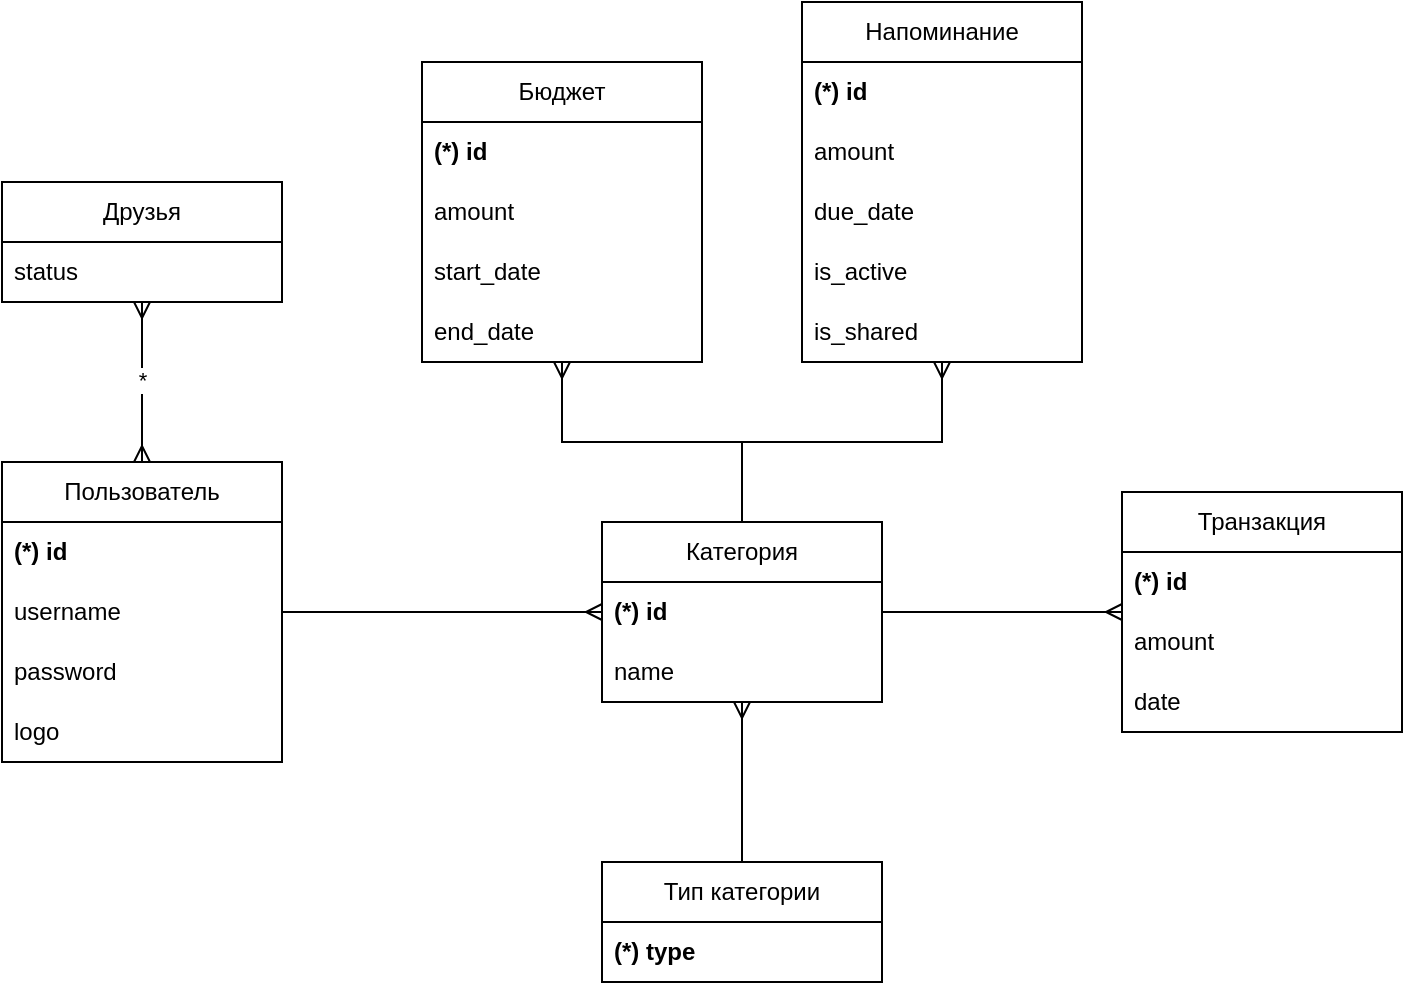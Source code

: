 <mxfile version="24.8.4">
  <diagram name="Страница — 1" id="vSHflbFhBGzEiHRg7f8b">
    <mxGraphModel dx="1395" dy="615" grid="1" gridSize="10" guides="1" tooltips="1" connect="1" arrows="1" fold="1" page="1" pageScale="1" pageWidth="1600" pageHeight="900" math="0" shadow="0">
      <root>
        <mxCell id="0" />
        <mxCell id="1" parent="0" />
        <mxCell id="NmxUZ6_K2oYAJFzLnqJK-3" value="Пользователь" style="swimlane;fontStyle=0;childLayout=stackLayout;horizontal=1;startSize=30;horizontalStack=0;resizeParent=1;resizeParentMax=0;resizeLast=0;collapsible=1;marginBottom=0;whiteSpace=wrap;html=1;" vertex="1" parent="1">
          <mxGeometry x="290" y="290" width="140" height="150" as="geometry" />
        </mxCell>
        <mxCell id="NmxUZ6_K2oYAJFzLnqJK-49" value="&lt;b&gt;(*) id&lt;/b&gt;" style="text;strokeColor=none;fillColor=none;align=left;verticalAlign=middle;spacingLeft=4;spacingRight=4;overflow=hidden;points=[[0,0.5],[1,0.5]];portConstraint=eastwest;rotatable=0;whiteSpace=wrap;html=1;" vertex="1" parent="NmxUZ6_K2oYAJFzLnqJK-3">
          <mxGeometry y="30" width="140" height="30" as="geometry" />
        </mxCell>
        <mxCell id="NmxUZ6_K2oYAJFzLnqJK-4" value="username" style="text;strokeColor=none;fillColor=none;align=left;verticalAlign=middle;spacingLeft=4;spacingRight=4;overflow=hidden;points=[[0,0.5],[1,0.5]];portConstraint=eastwest;rotatable=0;whiteSpace=wrap;html=1;" vertex="1" parent="NmxUZ6_K2oYAJFzLnqJK-3">
          <mxGeometry y="60" width="140" height="30" as="geometry" />
        </mxCell>
        <mxCell id="NmxUZ6_K2oYAJFzLnqJK-5" value="password" style="text;strokeColor=none;fillColor=none;align=left;verticalAlign=middle;spacingLeft=4;spacingRight=4;overflow=hidden;points=[[0,0.5],[1,0.5]];portConstraint=eastwest;rotatable=0;whiteSpace=wrap;html=1;" vertex="1" parent="NmxUZ6_K2oYAJFzLnqJK-3">
          <mxGeometry y="90" width="140" height="30" as="geometry" />
        </mxCell>
        <mxCell id="NmxUZ6_K2oYAJFzLnqJK-6" value="logo" style="text;strokeColor=none;fillColor=none;align=left;verticalAlign=middle;spacingLeft=4;spacingRight=4;overflow=hidden;points=[[0,0.5],[1,0.5]];portConstraint=eastwest;rotatable=0;whiteSpace=wrap;html=1;" vertex="1" parent="NmxUZ6_K2oYAJFzLnqJK-3">
          <mxGeometry y="120" width="140" height="30" as="geometry" />
        </mxCell>
        <mxCell id="NmxUZ6_K2oYAJFzLnqJK-7" value="Категория" style="swimlane;fontStyle=0;childLayout=stackLayout;horizontal=1;startSize=30;horizontalStack=0;resizeParent=1;resizeParentMax=0;resizeLast=0;collapsible=1;marginBottom=0;whiteSpace=wrap;html=1;" vertex="1" parent="1">
          <mxGeometry x="590" y="320" width="140" height="90" as="geometry" />
        </mxCell>
        <mxCell id="NmxUZ6_K2oYAJFzLnqJK-8" value="&lt;b&gt;(*) id&lt;/b&gt;" style="text;strokeColor=none;fillColor=none;align=left;verticalAlign=middle;spacingLeft=4;spacingRight=4;overflow=hidden;points=[[0,0.5],[1,0.5]];portConstraint=eastwest;rotatable=0;whiteSpace=wrap;html=1;" vertex="1" parent="NmxUZ6_K2oYAJFzLnqJK-7">
          <mxGeometry y="30" width="140" height="30" as="geometry" />
        </mxCell>
        <mxCell id="NmxUZ6_K2oYAJFzLnqJK-9" value="name" style="text;strokeColor=none;fillColor=none;align=left;verticalAlign=middle;spacingLeft=4;spacingRight=4;overflow=hidden;points=[[0,0.5],[1,0.5]];portConstraint=eastwest;rotatable=0;whiteSpace=wrap;html=1;" vertex="1" parent="NmxUZ6_K2oYAJFzLnqJK-7">
          <mxGeometry y="60" width="140" height="30" as="geometry" />
        </mxCell>
        <mxCell id="NmxUZ6_K2oYAJFzLnqJK-11" value="Транзакция" style="swimlane;fontStyle=0;childLayout=stackLayout;horizontal=1;startSize=30;horizontalStack=0;resizeParent=1;resizeParentMax=0;resizeLast=0;collapsible=1;marginBottom=0;whiteSpace=wrap;html=1;" vertex="1" parent="1">
          <mxGeometry x="850" y="305" width="140" height="120" as="geometry" />
        </mxCell>
        <mxCell id="NmxUZ6_K2oYAJFzLnqJK-12" value="&lt;b&gt;(*) id&lt;/b&gt;" style="text;strokeColor=none;fillColor=none;align=left;verticalAlign=middle;spacingLeft=4;spacingRight=4;overflow=hidden;points=[[0,0.5],[1,0.5]];portConstraint=eastwest;rotatable=0;whiteSpace=wrap;html=1;" vertex="1" parent="NmxUZ6_K2oYAJFzLnqJK-11">
          <mxGeometry y="30" width="140" height="30" as="geometry" />
        </mxCell>
        <mxCell id="NmxUZ6_K2oYAJFzLnqJK-13" value="amount" style="text;strokeColor=none;fillColor=none;align=left;verticalAlign=middle;spacingLeft=4;spacingRight=4;overflow=hidden;points=[[0,0.5],[1,0.5]];portConstraint=eastwest;rotatable=0;whiteSpace=wrap;html=1;" vertex="1" parent="NmxUZ6_K2oYAJFzLnqJK-11">
          <mxGeometry y="60" width="140" height="30" as="geometry" />
        </mxCell>
        <mxCell id="NmxUZ6_K2oYAJFzLnqJK-14" value="date" style="text;strokeColor=none;fillColor=none;align=left;verticalAlign=middle;spacingLeft=4;spacingRight=4;overflow=hidden;points=[[0,0.5],[1,0.5]];portConstraint=eastwest;rotatable=0;whiteSpace=wrap;html=1;" vertex="1" parent="NmxUZ6_K2oYAJFzLnqJK-11">
          <mxGeometry y="90" width="140" height="30" as="geometry" />
        </mxCell>
        <mxCell id="NmxUZ6_K2oYAJFzLnqJK-24" style="edgeStyle=orthogonalEdgeStyle;rounded=0;orthogonalLoop=1;jettySize=auto;html=1;endArrow=ERmany;endFill=0;" edge="1" parent="1" source="NmxUZ6_K2oYAJFzLnqJK-3" target="NmxUZ6_K2oYAJFzLnqJK-7">
          <mxGeometry relative="1" as="geometry">
            <mxPoint x="540" y="240" as="targetPoint" />
            <mxPoint x="630" y="240" as="sourcePoint" />
          </mxGeometry>
        </mxCell>
        <mxCell id="NmxUZ6_K2oYAJFzLnqJK-26" style="edgeStyle=orthogonalEdgeStyle;rounded=0;orthogonalLoop=1;jettySize=auto;html=1;endArrow=ERmany;endFill=0;" edge="1" parent="1" source="NmxUZ6_K2oYAJFzLnqJK-7" target="NmxUZ6_K2oYAJFzLnqJK-11">
          <mxGeometry relative="1" as="geometry">
            <mxPoint x="560" y="490" as="targetPoint" />
            <mxPoint x="650" y="490" as="sourcePoint" />
          </mxGeometry>
        </mxCell>
        <mxCell id="NmxUZ6_K2oYAJFzLnqJK-32" value="Тип категории" style="swimlane;fontStyle=0;childLayout=stackLayout;horizontal=1;startSize=30;horizontalStack=0;resizeParent=1;resizeParentMax=0;resizeLast=0;collapsible=1;marginBottom=0;whiteSpace=wrap;html=1;" vertex="1" parent="1">
          <mxGeometry x="590" y="490" width="140" height="60" as="geometry" />
        </mxCell>
        <mxCell id="NmxUZ6_K2oYAJFzLnqJK-33" value="&lt;b&gt;(*) type&lt;/b&gt;" style="text;strokeColor=none;fillColor=none;align=left;verticalAlign=middle;spacingLeft=4;spacingRight=4;overflow=hidden;points=[[0,0.5],[1,0.5]];portConstraint=eastwest;rotatable=0;whiteSpace=wrap;html=1;" vertex="1" parent="NmxUZ6_K2oYAJFzLnqJK-32">
          <mxGeometry y="30" width="140" height="30" as="geometry" />
        </mxCell>
        <mxCell id="NmxUZ6_K2oYAJFzLnqJK-36" style="edgeStyle=orthogonalEdgeStyle;rounded=0;orthogonalLoop=1;jettySize=auto;html=1;endArrow=ERmany;endFill=0;" edge="1" parent="1" source="NmxUZ6_K2oYAJFzLnqJK-32" target="NmxUZ6_K2oYAJFzLnqJK-7">
          <mxGeometry relative="1" as="geometry">
            <mxPoint x="850" y="380" as="targetPoint" />
            <mxPoint x="940" y="380" as="sourcePoint" />
          </mxGeometry>
        </mxCell>
        <mxCell id="NmxUZ6_K2oYAJFzLnqJK-37" value="Бюджет" style="swimlane;fontStyle=0;childLayout=stackLayout;horizontal=1;startSize=30;horizontalStack=0;resizeParent=1;resizeParentMax=0;resizeLast=0;collapsible=1;marginBottom=0;whiteSpace=wrap;html=1;" vertex="1" parent="1">
          <mxGeometry x="500" y="90" width="140" height="150" as="geometry" />
        </mxCell>
        <mxCell id="NmxUZ6_K2oYAJFzLnqJK-38" value="&lt;b&gt;(*) id&lt;/b&gt;" style="text;strokeColor=none;fillColor=none;align=left;verticalAlign=middle;spacingLeft=4;spacingRight=4;overflow=hidden;points=[[0,0.5],[1,0.5]];portConstraint=eastwest;rotatable=0;whiteSpace=wrap;html=1;" vertex="1" parent="NmxUZ6_K2oYAJFzLnqJK-37">
          <mxGeometry y="30" width="140" height="30" as="geometry" />
        </mxCell>
        <mxCell id="NmxUZ6_K2oYAJFzLnqJK-39" value="amount" style="text;strokeColor=none;fillColor=none;align=left;verticalAlign=middle;spacingLeft=4;spacingRight=4;overflow=hidden;points=[[0,0.5],[1,0.5]];portConstraint=eastwest;rotatable=0;whiteSpace=wrap;html=1;" vertex="1" parent="NmxUZ6_K2oYAJFzLnqJK-37">
          <mxGeometry y="60" width="140" height="30" as="geometry" />
        </mxCell>
        <mxCell id="NmxUZ6_K2oYAJFzLnqJK-40" value="start_date" style="text;strokeColor=none;fillColor=none;align=left;verticalAlign=middle;spacingLeft=4;spacingRight=4;overflow=hidden;points=[[0,0.5],[1,0.5]];portConstraint=eastwest;rotatable=0;whiteSpace=wrap;html=1;" vertex="1" parent="NmxUZ6_K2oYAJFzLnqJK-37">
          <mxGeometry y="90" width="140" height="30" as="geometry" />
        </mxCell>
        <mxCell id="NmxUZ6_K2oYAJFzLnqJK-42" value="end_date" style="text;strokeColor=none;fillColor=none;align=left;verticalAlign=middle;spacingLeft=4;spacingRight=4;overflow=hidden;points=[[0,0.5],[1,0.5]];portConstraint=eastwest;rotatable=0;whiteSpace=wrap;html=1;" vertex="1" parent="NmxUZ6_K2oYAJFzLnqJK-37">
          <mxGeometry y="120" width="140" height="30" as="geometry" />
        </mxCell>
        <mxCell id="NmxUZ6_K2oYAJFzLnqJK-41" style="edgeStyle=orthogonalEdgeStyle;rounded=0;orthogonalLoop=1;jettySize=auto;html=1;endArrow=ERmany;endFill=0;" edge="1" parent="1" source="NmxUZ6_K2oYAJFzLnqJK-7" target="NmxUZ6_K2oYAJFzLnqJK-37">
          <mxGeometry relative="1" as="geometry">
            <mxPoint x="530" y="280" as="targetPoint" />
            <mxPoint x="620" y="280" as="sourcePoint" />
          </mxGeometry>
        </mxCell>
        <mxCell id="NmxUZ6_K2oYAJFzLnqJK-43" value="Напоминание" style="swimlane;fontStyle=0;childLayout=stackLayout;horizontal=1;startSize=30;horizontalStack=0;resizeParent=1;resizeParentMax=0;resizeLast=0;collapsible=1;marginBottom=0;whiteSpace=wrap;html=1;" vertex="1" parent="1">
          <mxGeometry x="690" y="60" width="140" height="180" as="geometry" />
        </mxCell>
        <mxCell id="NmxUZ6_K2oYAJFzLnqJK-44" value="&lt;b&gt;(*) id&lt;/b&gt;" style="text;strokeColor=none;fillColor=none;align=left;verticalAlign=middle;spacingLeft=4;spacingRight=4;overflow=hidden;points=[[0,0.5],[1,0.5]];portConstraint=eastwest;rotatable=0;whiteSpace=wrap;html=1;" vertex="1" parent="NmxUZ6_K2oYAJFzLnqJK-43">
          <mxGeometry y="30" width="140" height="30" as="geometry" />
        </mxCell>
        <mxCell id="NmxUZ6_K2oYAJFzLnqJK-45" value="amount" style="text;strokeColor=none;fillColor=none;align=left;verticalAlign=middle;spacingLeft=4;spacingRight=4;overflow=hidden;points=[[0,0.5],[1,0.5]];portConstraint=eastwest;rotatable=0;whiteSpace=wrap;html=1;" vertex="1" parent="NmxUZ6_K2oYAJFzLnqJK-43">
          <mxGeometry y="60" width="140" height="30" as="geometry" />
        </mxCell>
        <mxCell id="NmxUZ6_K2oYAJFzLnqJK-46" value="due_date" style="text;strokeColor=none;fillColor=none;align=left;verticalAlign=middle;spacingLeft=4;spacingRight=4;overflow=hidden;points=[[0,0.5],[1,0.5]];portConstraint=eastwest;rotatable=0;whiteSpace=wrap;html=1;" vertex="1" parent="NmxUZ6_K2oYAJFzLnqJK-43">
          <mxGeometry y="90" width="140" height="30" as="geometry" />
        </mxCell>
        <mxCell id="NmxUZ6_K2oYAJFzLnqJK-48" value="is_active" style="text;strokeColor=none;fillColor=none;align=left;verticalAlign=middle;spacingLeft=4;spacingRight=4;overflow=hidden;points=[[0,0.5],[1,0.5]];portConstraint=eastwest;rotatable=0;whiteSpace=wrap;html=1;" vertex="1" parent="NmxUZ6_K2oYAJFzLnqJK-43">
          <mxGeometry y="120" width="140" height="30" as="geometry" />
        </mxCell>
        <mxCell id="NmxUZ6_K2oYAJFzLnqJK-61" value="is_shared" style="text;strokeColor=none;fillColor=none;align=left;verticalAlign=middle;spacingLeft=4;spacingRight=4;overflow=hidden;points=[[0,0.5],[1,0.5]];portConstraint=eastwest;rotatable=0;whiteSpace=wrap;html=1;" vertex="1" parent="NmxUZ6_K2oYAJFzLnqJK-43">
          <mxGeometry y="150" width="140" height="30" as="geometry" />
        </mxCell>
        <mxCell id="NmxUZ6_K2oYAJFzLnqJK-47" style="edgeStyle=orthogonalEdgeStyle;rounded=0;orthogonalLoop=1;jettySize=auto;html=1;endArrow=ERmany;endFill=0;" edge="1" parent="1" source="NmxUZ6_K2oYAJFzLnqJK-7" target="NmxUZ6_K2oYAJFzLnqJK-43">
          <mxGeometry relative="1" as="geometry">
            <mxPoint x="620" y="510" as="targetPoint" />
            <mxPoint x="710" y="510" as="sourcePoint" />
          </mxGeometry>
        </mxCell>
        <mxCell id="NmxUZ6_K2oYAJFzLnqJK-50" value="Друзья" style="swimlane;fontStyle=0;childLayout=stackLayout;horizontal=1;startSize=30;horizontalStack=0;resizeParent=1;resizeParentMax=0;resizeLast=0;collapsible=1;marginBottom=0;whiteSpace=wrap;html=1;" vertex="1" parent="1">
          <mxGeometry x="290" y="150" width="140" height="60" as="geometry" />
        </mxCell>
        <mxCell id="NmxUZ6_K2oYAJFzLnqJK-53" value="status" style="text;strokeColor=none;fillColor=none;align=left;verticalAlign=middle;spacingLeft=4;spacingRight=4;overflow=hidden;points=[[0,0.5],[1,0.5]];portConstraint=eastwest;rotatable=0;whiteSpace=wrap;html=1;" vertex="1" parent="NmxUZ6_K2oYAJFzLnqJK-50">
          <mxGeometry y="30" width="140" height="30" as="geometry" />
        </mxCell>
        <mxCell id="NmxUZ6_K2oYAJFzLnqJK-54" style="edgeStyle=orthogonalEdgeStyle;rounded=0;orthogonalLoop=1;jettySize=auto;html=1;endArrow=ERmany;startArrow=ERmany;endFill=0;" edge="1" parent="1" source="NmxUZ6_K2oYAJFzLnqJK-3" target="NmxUZ6_K2oYAJFzLnqJK-50">
          <mxGeometry relative="1" as="geometry">
            <mxPoint x="180" y="270" as="targetPoint" />
            <mxPoint x="270" y="270" as="sourcePoint" />
          </mxGeometry>
        </mxCell>
        <mxCell id="NmxUZ6_K2oYAJFzLnqJK-56" value="*" style="edgeLabel;html=1;align=center;verticalAlign=middle;resizable=0;points=[];" vertex="1" connectable="0" parent="NmxUZ6_K2oYAJFzLnqJK-54">
          <mxGeometry x="0.021" y="-2" relative="1" as="geometry">
            <mxPoint x="-2" as="offset" />
          </mxGeometry>
        </mxCell>
      </root>
    </mxGraphModel>
  </diagram>
</mxfile>
